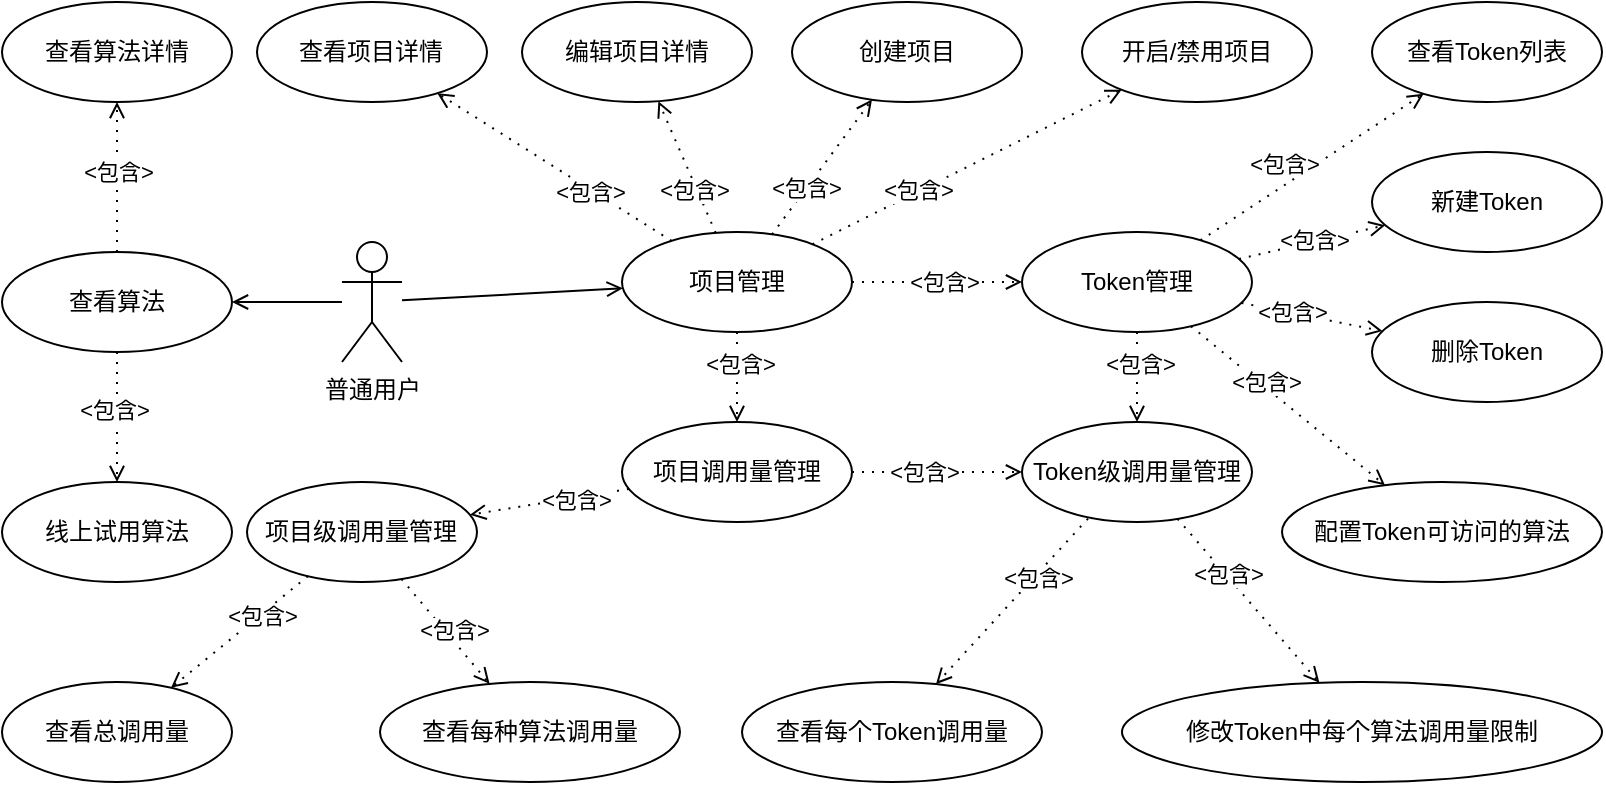 <mxfile version="21.3.3" type="github">
  <diagram name="第 1 页" id="ZDW71rIchksKYJLWWfzp">
    <mxGraphModel dx="2012" dy="610" grid="1" gridSize="10" guides="1" tooltips="1" connect="1" arrows="1" fold="1" page="1" pageScale="1" pageWidth="827" pageHeight="1169" math="0" shadow="0">
      <root>
        <mxCell id="0" />
        <mxCell id="1" parent="0" />
        <mxCell id="UyQQb7nO0WOSDgsdFY6E-3" value="" style="rounded=0;orthogonalLoop=1;jettySize=auto;html=1;endArrow=open;endFill=0;" edge="1" parent="1" source="UyQQb7nO0WOSDgsdFY6E-1" target="UyQQb7nO0WOSDgsdFY6E-2">
          <mxGeometry relative="1" as="geometry" />
        </mxCell>
        <mxCell id="UyQQb7nO0WOSDgsdFY6E-1" value="普通用户" style="shape=umlActor;verticalLabelPosition=bottom;verticalAlign=top;html=1;outlineConnect=0;" vertex="1" parent="1">
          <mxGeometry x="130" y="230" width="30" height="60" as="geometry" />
        </mxCell>
        <mxCell id="UyQQb7nO0WOSDgsdFY6E-44" value="" style="rounded=0;orthogonalLoop=1;jettySize=auto;html=1;dashed=1;dashPattern=1 4;endArrow=open;endFill=0;" edge="1" parent="1" source="UyQQb7nO0WOSDgsdFY6E-2" target="UyQQb7nO0WOSDgsdFY6E-43">
          <mxGeometry relative="1" as="geometry" />
        </mxCell>
        <mxCell id="UyQQb7nO0WOSDgsdFY6E-45" value="&amp;lt;包含&amp;gt;" style="edgeLabel;html=1;align=center;verticalAlign=middle;resizable=0;points=[];" vertex="1" connectable="0" parent="UyQQb7nO0WOSDgsdFY6E-44">
          <mxGeometry x="-0.311" y="1" relative="1" as="geometry">
            <mxPoint x="16" y="1" as="offset" />
          </mxGeometry>
        </mxCell>
        <mxCell id="UyQQb7nO0WOSDgsdFY6E-2" value="&lt;p style=&quot;line-height: 100%;&quot;&gt;项目管理&lt;/p&gt;" style="ellipse;whiteSpace=wrap;html=1;verticalAlign=top;" vertex="1" parent="1">
          <mxGeometry x="270" y="225" width="115" height="50" as="geometry" />
        </mxCell>
        <mxCell id="UyQQb7nO0WOSDgsdFY6E-43" value="&lt;p style=&quot;line-height: 100%;&quot;&gt;Token管理&lt;/p&gt;" style="ellipse;whiteSpace=wrap;html=1;verticalAlign=top;" vertex="1" parent="1">
          <mxGeometry x="470" y="225" width="115" height="50" as="geometry" />
        </mxCell>
        <mxCell id="UyQQb7nO0WOSDgsdFY6E-48" value="" style="rounded=0;orthogonalLoop=1;jettySize=auto;html=1;dashed=1;dashPattern=1 4;endArrow=open;endFill=0;" edge="1" target="UyQQb7nO0WOSDgsdFY6E-50" parent="1" source="UyQQb7nO0WOSDgsdFY6E-2">
          <mxGeometry relative="1" as="geometry">
            <mxPoint x="399.998" y="393" as="sourcePoint" />
          </mxGeometry>
        </mxCell>
        <mxCell id="UyQQb7nO0WOSDgsdFY6E-49" value="&amp;lt;包含&amp;gt;" style="edgeLabel;html=1;align=center;verticalAlign=middle;resizable=0;points=[];" vertex="1" connectable="0" parent="UyQQb7nO0WOSDgsdFY6E-48">
          <mxGeometry x="-0.311" y="1" relative="1" as="geometry">
            <mxPoint as="offset" />
          </mxGeometry>
        </mxCell>
        <mxCell id="UyQQb7nO0WOSDgsdFY6E-50" value="&lt;p style=&quot;line-height: 100%;&quot;&gt;查看项目详情&lt;/p&gt;" style="ellipse;whiteSpace=wrap;html=1;verticalAlign=top;" vertex="1" parent="1">
          <mxGeometry x="87.498" y="110" width="115" height="50" as="geometry" />
        </mxCell>
        <mxCell id="UyQQb7nO0WOSDgsdFY6E-51" value="" style="rounded=0;orthogonalLoop=1;jettySize=auto;html=1;dashed=1;dashPattern=1 4;endArrow=open;endFill=0;" edge="1" target="UyQQb7nO0WOSDgsdFY6E-53" parent="1" source="UyQQb7nO0WOSDgsdFY6E-2">
          <mxGeometry relative="1" as="geometry">
            <mxPoint x="330.228" y="413" as="sourcePoint" />
          </mxGeometry>
        </mxCell>
        <mxCell id="UyQQb7nO0WOSDgsdFY6E-52" value="&amp;lt;包含&amp;gt;" style="edgeLabel;html=1;align=center;verticalAlign=middle;resizable=0;points=[];" vertex="1" connectable="0" parent="UyQQb7nO0WOSDgsdFY6E-51">
          <mxGeometry x="-0.311" y="1" relative="1" as="geometry">
            <mxPoint as="offset" />
          </mxGeometry>
        </mxCell>
        <mxCell id="UyQQb7nO0WOSDgsdFY6E-53" value="&lt;p style=&quot;line-height: 100%;&quot;&gt;项目调用量管理&lt;/p&gt;" style="ellipse;whiteSpace=wrap;html=1;verticalAlign=top;" vertex="1" parent="1">
          <mxGeometry x="269.998" y="320" width="115" height="50" as="geometry" />
        </mxCell>
        <mxCell id="UyQQb7nO0WOSDgsdFY6E-54" value="" style="rounded=0;orthogonalLoop=1;jettySize=auto;html=1;dashed=1;dashPattern=1 4;endArrow=open;endFill=0;" edge="1" target="UyQQb7nO0WOSDgsdFY6E-56" parent="1" source="UyQQb7nO0WOSDgsdFY6E-53">
          <mxGeometry relative="1" as="geometry">
            <mxPoint x="273.228" y="483" as="sourcePoint" />
          </mxGeometry>
        </mxCell>
        <mxCell id="UyQQb7nO0WOSDgsdFY6E-55" value="&amp;lt;包含&amp;gt;" style="edgeLabel;html=1;align=center;verticalAlign=middle;resizable=0;points=[];" vertex="1" connectable="0" parent="UyQQb7nO0WOSDgsdFY6E-54">
          <mxGeometry x="-0.311" y="1" relative="1" as="geometry">
            <mxPoint as="offset" />
          </mxGeometry>
        </mxCell>
        <mxCell id="UyQQb7nO0WOSDgsdFY6E-56" value="&lt;p style=&quot;line-height: 100%;&quot;&gt;项目级调用量管理&lt;/p&gt;" style="ellipse;whiteSpace=wrap;html=1;verticalAlign=top;" vertex="1" parent="1">
          <mxGeometry x="82.498" y="350" width="115" height="50" as="geometry" />
        </mxCell>
        <mxCell id="UyQQb7nO0WOSDgsdFY6E-57" value="" style="rounded=0;orthogonalLoop=1;jettySize=auto;html=1;dashed=1;dashPattern=1 4;endArrow=open;endFill=0;" edge="1" target="UyQQb7nO0WOSDgsdFY6E-59" parent="1" source="UyQQb7nO0WOSDgsdFY6E-53">
          <mxGeometry relative="1" as="geometry">
            <mxPoint x="520.228" y="423" as="sourcePoint" />
          </mxGeometry>
        </mxCell>
        <mxCell id="UyQQb7nO0WOSDgsdFY6E-58" value="&amp;lt;包含&amp;gt;" style="edgeLabel;html=1;align=center;verticalAlign=middle;resizable=0;points=[];" vertex="1" connectable="0" parent="UyQQb7nO0WOSDgsdFY6E-57">
          <mxGeometry x="-0.311" y="1" relative="1" as="geometry">
            <mxPoint x="6" y="1" as="offset" />
          </mxGeometry>
        </mxCell>
        <mxCell id="UyQQb7nO0WOSDgsdFY6E-59" value="&lt;p style=&quot;line-height: 100%;&quot;&gt;Token级调用量管理&lt;/p&gt;" style="ellipse;whiteSpace=wrap;html=1;verticalAlign=top;" vertex="1" parent="1">
          <mxGeometry x="469.998" y="320" width="115" height="50" as="geometry" />
        </mxCell>
        <mxCell id="UyQQb7nO0WOSDgsdFY6E-60" value="" style="rounded=0;orthogonalLoop=1;jettySize=auto;html=1;dashed=1;dashPattern=1 4;endArrow=open;endFill=0;" edge="1" target="UyQQb7nO0WOSDgsdFY6E-62" parent="1" source="UyQQb7nO0WOSDgsdFY6E-2">
          <mxGeometry relative="1" as="geometry">
            <mxPoint x="100.228" y="83" as="sourcePoint" />
          </mxGeometry>
        </mxCell>
        <mxCell id="UyQQb7nO0WOSDgsdFY6E-61" value="&amp;lt;包含&amp;gt;" style="edgeLabel;html=1;align=center;verticalAlign=middle;resizable=0;points=[];" vertex="1" connectable="0" parent="UyQQb7nO0WOSDgsdFY6E-60">
          <mxGeometry x="-0.311" y="1" relative="1" as="geometry">
            <mxPoint as="offset" />
          </mxGeometry>
        </mxCell>
        <mxCell id="UyQQb7nO0WOSDgsdFY6E-62" value="&lt;p style=&quot;line-height: 100%;&quot;&gt;编辑项目详情&lt;/p&gt;" style="ellipse;whiteSpace=wrap;html=1;verticalAlign=top;" vertex="1" parent="1">
          <mxGeometry x="219.998" y="110" width="115" height="50" as="geometry" />
        </mxCell>
        <mxCell id="UyQQb7nO0WOSDgsdFY6E-63" value="" style="rounded=0;orthogonalLoop=1;jettySize=auto;html=1;dashed=1;dashPattern=1 4;endArrow=open;endFill=0;" edge="1" target="UyQQb7nO0WOSDgsdFY6E-65" parent="1" source="UyQQb7nO0WOSDgsdFY6E-2">
          <mxGeometry relative="1" as="geometry">
            <mxPoint x="178.228" y="83" as="sourcePoint" />
          </mxGeometry>
        </mxCell>
        <mxCell id="UyQQb7nO0WOSDgsdFY6E-64" value="&amp;lt;包含&amp;gt;" style="edgeLabel;html=1;align=center;verticalAlign=middle;resizable=0;points=[];" vertex="1" connectable="0" parent="UyQQb7nO0WOSDgsdFY6E-63">
          <mxGeometry x="-0.311" y="1" relative="1" as="geometry">
            <mxPoint as="offset" />
          </mxGeometry>
        </mxCell>
        <mxCell id="UyQQb7nO0WOSDgsdFY6E-65" value="&lt;p style=&quot;line-height: 100%;&quot;&gt;创建项目&lt;/p&gt;" style="ellipse;whiteSpace=wrap;html=1;verticalAlign=top;" vertex="1" parent="1">
          <mxGeometry x="354.998" y="110" width="115" height="50" as="geometry" />
        </mxCell>
        <mxCell id="UyQQb7nO0WOSDgsdFY6E-66" value="" style="rounded=0;orthogonalLoop=1;jettySize=auto;html=1;dashed=1;dashPattern=1 4;endArrow=open;endFill=0;" edge="1" target="UyQQb7nO0WOSDgsdFY6E-68" parent="1" source="UyQQb7nO0WOSDgsdFY6E-2">
          <mxGeometry relative="1" as="geometry">
            <mxPoint x="299.228" y="83" as="sourcePoint" />
          </mxGeometry>
        </mxCell>
        <mxCell id="UyQQb7nO0WOSDgsdFY6E-67" value="&amp;lt;包含&amp;gt;" style="edgeLabel;html=1;align=center;verticalAlign=middle;resizable=0;points=[];" vertex="1" connectable="0" parent="UyQQb7nO0WOSDgsdFY6E-66">
          <mxGeometry x="-0.311" y="1" relative="1" as="geometry">
            <mxPoint as="offset" />
          </mxGeometry>
        </mxCell>
        <mxCell id="UyQQb7nO0WOSDgsdFY6E-68" value="&lt;p style=&quot;line-height: 100%;&quot;&gt;开启/禁用项目&lt;/p&gt;" style="ellipse;whiteSpace=wrap;html=1;verticalAlign=top;" vertex="1" parent="1">
          <mxGeometry x="499.998" y="110" width="115" height="50" as="geometry" />
        </mxCell>
        <mxCell id="UyQQb7nO0WOSDgsdFY6E-69" value="" style="rounded=0;orthogonalLoop=1;jettySize=auto;html=1;dashed=1;dashPattern=1 4;endArrow=open;endFill=0;" edge="1" parent="1" source="UyQQb7nO0WOSDgsdFY6E-43" target="UyQQb7nO0WOSDgsdFY6E-59">
          <mxGeometry relative="1" as="geometry">
            <mxPoint x="440" y="300" as="sourcePoint" />
            <mxPoint x="535" y="300" as="targetPoint" />
          </mxGeometry>
        </mxCell>
        <mxCell id="UyQQb7nO0WOSDgsdFY6E-70" value="&amp;lt;包含&amp;gt;" style="edgeLabel;html=1;align=center;verticalAlign=middle;resizable=0;points=[];" vertex="1" connectable="0" parent="UyQQb7nO0WOSDgsdFY6E-69">
          <mxGeometry x="-0.311" y="1" relative="1" as="geometry">
            <mxPoint as="offset" />
          </mxGeometry>
        </mxCell>
        <mxCell id="UyQQb7nO0WOSDgsdFY6E-71" value="" style="rounded=0;orthogonalLoop=1;jettySize=auto;html=1;dashed=1;dashPattern=1 4;endArrow=open;endFill=0;" edge="1" target="UyQQb7nO0WOSDgsdFY6E-73" parent="1" source="UyQQb7nO0WOSDgsdFY6E-56">
          <mxGeometry relative="1" as="geometry">
            <mxPoint x="70.228" y="473" as="sourcePoint" />
          </mxGeometry>
        </mxCell>
        <mxCell id="UyQQb7nO0WOSDgsdFY6E-72" value="&amp;lt;包含&amp;gt;" style="edgeLabel;html=1;align=center;verticalAlign=middle;resizable=0;points=[];" vertex="1" connectable="0" parent="UyQQb7nO0WOSDgsdFY6E-71">
          <mxGeometry x="-0.311" y="1" relative="1" as="geometry">
            <mxPoint as="offset" />
          </mxGeometry>
        </mxCell>
        <mxCell id="UyQQb7nO0WOSDgsdFY6E-73" value="&lt;p style=&quot;line-height: 100%;&quot;&gt;查看总调用量&lt;/p&gt;" style="ellipse;whiteSpace=wrap;html=1;verticalAlign=top;" vertex="1" parent="1">
          <mxGeometry x="-40.002" y="450" width="115" height="50" as="geometry" />
        </mxCell>
        <mxCell id="UyQQb7nO0WOSDgsdFY6E-74" value="" style="rounded=0;orthogonalLoop=1;jettySize=auto;html=1;dashed=1;dashPattern=1 4;endArrow=open;endFill=0;" edge="1" target="UyQQb7nO0WOSDgsdFY6E-76" parent="1" source="UyQQb7nO0WOSDgsdFY6E-56">
          <mxGeometry relative="1" as="geometry">
            <mxPoint x="400.228" y="513" as="sourcePoint" />
          </mxGeometry>
        </mxCell>
        <mxCell id="UyQQb7nO0WOSDgsdFY6E-75" value="&amp;lt;包含&amp;gt;" style="edgeLabel;html=1;align=center;verticalAlign=middle;resizable=0;points=[];" vertex="1" connectable="0" parent="UyQQb7nO0WOSDgsdFY6E-74">
          <mxGeometry x="-0.311" y="1" relative="1" as="geometry">
            <mxPoint x="10" y="8" as="offset" />
          </mxGeometry>
        </mxCell>
        <mxCell id="UyQQb7nO0WOSDgsdFY6E-76" value="&lt;p style=&quot;line-height: 100%;&quot;&gt;查看每种算法调用量&lt;/p&gt;" style="ellipse;whiteSpace=wrap;html=1;verticalAlign=top;" vertex="1" parent="1">
          <mxGeometry x="149" y="450" width="150" height="50" as="geometry" />
        </mxCell>
        <mxCell id="UyQQb7nO0WOSDgsdFY6E-77" value="" style="rounded=0;orthogonalLoop=1;jettySize=auto;html=1;dashed=1;dashPattern=1 4;exitX=0.287;exitY=0.966;exitDx=0;exitDy=0;exitPerimeter=0;endArrow=open;endFill=0;" edge="1" target="UyQQb7nO0WOSDgsdFY6E-79" parent="1" source="UyQQb7nO0WOSDgsdFY6E-59">
          <mxGeometry relative="1" as="geometry">
            <mxPoint x="313.228" y="553" as="sourcePoint" />
          </mxGeometry>
        </mxCell>
        <mxCell id="UyQQb7nO0WOSDgsdFY6E-78" value="&amp;lt;包含&amp;gt;" style="edgeLabel;html=1;align=center;verticalAlign=middle;resizable=0;points=[];" vertex="1" connectable="0" parent="UyQQb7nO0WOSDgsdFY6E-77">
          <mxGeometry x="-0.311" y="1" relative="1" as="geometry">
            <mxPoint as="offset" />
          </mxGeometry>
        </mxCell>
        <mxCell id="UyQQb7nO0WOSDgsdFY6E-79" value="&lt;p style=&quot;line-height: 100%;&quot;&gt;查看每个Token调用量&lt;br&gt;&lt;/p&gt;" style="ellipse;whiteSpace=wrap;html=1;verticalAlign=top;" vertex="1" parent="1">
          <mxGeometry x="330" y="450" width="150" height="50" as="geometry" />
        </mxCell>
        <mxCell id="UyQQb7nO0WOSDgsdFY6E-80" value="" style="rounded=0;orthogonalLoop=1;jettySize=auto;html=1;dashed=1;dashPattern=1 4;endArrow=open;endFill=0;" edge="1" target="UyQQb7nO0WOSDgsdFY6E-82" parent="1" source="UyQQb7nO0WOSDgsdFY6E-59">
          <mxGeometry relative="1" as="geometry">
            <mxPoint x="530.228" y="473" as="sourcePoint" />
          </mxGeometry>
        </mxCell>
        <mxCell id="UyQQb7nO0WOSDgsdFY6E-81" value="&amp;lt;包含&amp;gt;" style="edgeLabel;html=1;align=center;verticalAlign=middle;resizable=0;points=[];" vertex="1" connectable="0" parent="UyQQb7nO0WOSDgsdFY6E-80">
          <mxGeometry x="-0.311" y="1" relative="1" as="geometry">
            <mxPoint as="offset" />
          </mxGeometry>
        </mxCell>
        <mxCell id="UyQQb7nO0WOSDgsdFY6E-82" value="&lt;p style=&quot;line-height: 100%;&quot;&gt;修改Token中每个算法调用量限制&lt;/p&gt;" style="ellipse;whiteSpace=wrap;html=1;verticalAlign=top;" vertex="1" parent="1">
          <mxGeometry x="520" y="450" width="240" height="50" as="geometry" />
        </mxCell>
        <mxCell id="UyQQb7nO0WOSDgsdFY6E-83" value="" style="rounded=0;orthogonalLoop=1;jettySize=auto;html=1;dashed=1;dashPattern=1 4;endArrow=open;endFill=0;" edge="1" target="UyQQb7nO0WOSDgsdFY6E-85" parent="1" source="UyQQb7nO0WOSDgsdFY6E-43">
          <mxGeometry relative="1" as="geometry">
            <mxPoint x="630.228" y="353" as="sourcePoint" />
          </mxGeometry>
        </mxCell>
        <mxCell id="UyQQb7nO0WOSDgsdFY6E-84" value="&amp;lt;包含&amp;gt;" style="edgeLabel;html=1;align=center;verticalAlign=middle;resizable=0;points=[];" vertex="1" connectable="0" parent="UyQQb7nO0WOSDgsdFY6E-83">
          <mxGeometry x="-0.311" y="1" relative="1" as="geometry">
            <mxPoint x="3" y="1" as="offset" />
          </mxGeometry>
        </mxCell>
        <mxCell id="UyQQb7nO0WOSDgsdFY6E-85" value="&lt;p style=&quot;line-height: 100%;&quot;&gt;配置Token可访问的算法&lt;/p&gt;" style="ellipse;whiteSpace=wrap;html=1;verticalAlign=top;" vertex="1" parent="1">
          <mxGeometry x="600" y="350" width="160" height="50" as="geometry" />
        </mxCell>
        <mxCell id="UyQQb7nO0WOSDgsdFY6E-86" value="" style="rounded=0;orthogonalLoop=1;jettySize=auto;html=1;dashed=1;dashPattern=1 4;endArrow=open;endFill=0;" edge="1" target="UyQQb7nO0WOSDgsdFY6E-88" parent="1" source="UyQQb7nO0WOSDgsdFY6E-43">
          <mxGeometry relative="1" as="geometry">
            <mxPoint x="559.998" y="203" as="sourcePoint" />
          </mxGeometry>
        </mxCell>
        <mxCell id="UyQQb7nO0WOSDgsdFY6E-87" value="&amp;lt;包含&amp;gt;" style="edgeLabel;html=1;align=center;verticalAlign=middle;resizable=0;points=[];" vertex="1" connectable="0" parent="UyQQb7nO0WOSDgsdFY6E-86">
          <mxGeometry x="-0.311" y="1" relative="1" as="geometry">
            <mxPoint x="4" y="-12" as="offset" />
          </mxGeometry>
        </mxCell>
        <mxCell id="UyQQb7nO0WOSDgsdFY6E-88" value="&lt;p style=&quot;line-height: 100%;&quot;&gt;查看Token列表&lt;/p&gt;" style="ellipse;whiteSpace=wrap;html=1;verticalAlign=top;" vertex="1" parent="1">
          <mxGeometry x="644.998" y="110" width="115" height="50" as="geometry" />
        </mxCell>
        <mxCell id="UyQQb7nO0WOSDgsdFY6E-89" value="" style="rounded=0;orthogonalLoop=1;jettySize=auto;html=1;dashed=1;dashPattern=1 4;endArrow=open;endFill=0;" edge="1" target="UyQQb7nO0WOSDgsdFY6E-91" parent="1" source="UyQQb7nO0WOSDgsdFY6E-43">
          <mxGeometry relative="1" as="geometry">
            <mxPoint x="560" y="293" as="sourcePoint" />
          </mxGeometry>
        </mxCell>
        <mxCell id="UyQQb7nO0WOSDgsdFY6E-90" value="&amp;lt;包含&amp;gt;" style="edgeLabel;html=1;align=center;verticalAlign=middle;resizable=0;points=[];" vertex="1" connectable="0" parent="UyQQb7nO0WOSDgsdFY6E-89">
          <mxGeometry x="-0.311" y="1" relative="1" as="geometry">
            <mxPoint x="12" y="-3" as="offset" />
          </mxGeometry>
        </mxCell>
        <mxCell id="UyQQb7nO0WOSDgsdFY6E-91" value="&lt;p style=&quot;line-height: 100%;&quot;&gt;新建Token&lt;/p&gt;" style="ellipse;whiteSpace=wrap;html=1;verticalAlign=top;" vertex="1" parent="1">
          <mxGeometry x="645" y="185" width="115" height="50" as="geometry" />
        </mxCell>
        <mxCell id="UyQQb7nO0WOSDgsdFY6E-92" value="" style="rounded=0;orthogonalLoop=1;jettySize=auto;html=1;dashed=1;dashPattern=1 4;endArrow=open;endFill=0;" edge="1" target="UyQQb7nO0WOSDgsdFY6E-94" parent="1" source="UyQQb7nO0WOSDgsdFY6E-43">
          <mxGeometry relative="1" as="geometry">
            <mxPoint x="610" y="313" as="sourcePoint" />
          </mxGeometry>
        </mxCell>
        <mxCell id="UyQQb7nO0WOSDgsdFY6E-93" value="&amp;lt;包含&amp;gt;" style="edgeLabel;html=1;align=center;verticalAlign=middle;resizable=0;points=[];" vertex="1" connectable="0" parent="UyQQb7nO0WOSDgsdFY6E-92">
          <mxGeometry x="-0.311" y="1" relative="1" as="geometry">
            <mxPoint as="offset" />
          </mxGeometry>
        </mxCell>
        <mxCell id="UyQQb7nO0WOSDgsdFY6E-94" value="&lt;p style=&quot;line-height: 100%;&quot;&gt;删除Token&lt;/p&gt;" style="ellipse;whiteSpace=wrap;html=1;verticalAlign=top;" vertex="1" parent="1">
          <mxGeometry x="645" y="260" width="115" height="50" as="geometry" />
        </mxCell>
        <mxCell id="UyQQb7nO0WOSDgsdFY6E-98" value="" style="rounded=0;orthogonalLoop=1;jettySize=auto;html=1;endArrow=open;endFill=0;" edge="1" target="UyQQb7nO0WOSDgsdFY6E-100" parent="1" source="UyQQb7nO0WOSDgsdFY6E-1">
          <mxGeometry relative="1" as="geometry">
            <mxPoint x="-232" y="293" as="sourcePoint" />
          </mxGeometry>
        </mxCell>
        <mxCell id="UyQQb7nO0WOSDgsdFY6E-100" value="&lt;p style=&quot;line-height: 100%;&quot;&gt;查看算法&lt;/p&gt;" style="ellipse;whiteSpace=wrap;html=1;verticalAlign=top;" vertex="1" parent="1">
          <mxGeometry x="-40" y="235" width="115" height="50" as="geometry" />
        </mxCell>
        <mxCell id="UyQQb7nO0WOSDgsdFY6E-101" value="" style="rounded=0;orthogonalLoop=1;jettySize=auto;html=1;dashed=1;dashPattern=1 4;endArrow=open;endFill=0;" edge="1" target="UyQQb7nO0WOSDgsdFY6E-103" parent="1" source="UyQQb7nO0WOSDgsdFY6E-100">
          <mxGeometry relative="1" as="geometry">
            <mxPoint x="-30.263" y="359.998" as="sourcePoint" />
          </mxGeometry>
        </mxCell>
        <mxCell id="UyQQb7nO0WOSDgsdFY6E-102" value="&amp;lt;包含&amp;gt;" style="edgeLabel;html=1;align=center;verticalAlign=middle;resizable=0;points=[];" vertex="1" connectable="0" parent="UyQQb7nO0WOSDgsdFY6E-101">
          <mxGeometry x="-0.311" y="1" relative="1" as="geometry">
            <mxPoint x="-3" y="6" as="offset" />
          </mxGeometry>
        </mxCell>
        <mxCell id="UyQQb7nO0WOSDgsdFY6E-103" value="&lt;p style=&quot;line-height: 100%;&quot;&gt;线上试用算法&lt;/p&gt;" style="ellipse;whiteSpace=wrap;html=1;verticalAlign=top;" vertex="1" parent="1">
          <mxGeometry x="-40" y="350" width="115" height="50" as="geometry" />
        </mxCell>
        <mxCell id="UyQQb7nO0WOSDgsdFY6E-104" value="" style="rounded=0;orthogonalLoop=1;jettySize=auto;html=1;dashed=1;dashPattern=1 4;endArrow=open;endFill=0;" edge="1" target="UyQQb7nO0WOSDgsdFY6E-106" parent="1" source="UyQQb7nO0WOSDgsdFY6E-100">
          <mxGeometry relative="1" as="geometry">
            <mxPoint x="-413" y="460" as="sourcePoint" />
          </mxGeometry>
        </mxCell>
        <mxCell id="UyQQb7nO0WOSDgsdFY6E-105" value="&amp;lt;包含&amp;gt;" style="edgeLabel;html=1;align=center;verticalAlign=middle;resizable=0;points=[];" vertex="1" connectable="0" parent="UyQQb7nO0WOSDgsdFY6E-104">
          <mxGeometry x="-0.311" y="1" relative="1" as="geometry">
            <mxPoint x="1" y="-14" as="offset" />
          </mxGeometry>
        </mxCell>
        <mxCell id="UyQQb7nO0WOSDgsdFY6E-106" value="&lt;p style=&quot;line-height: 100%;&quot;&gt;查看算法详情&lt;/p&gt;" style="ellipse;whiteSpace=wrap;html=1;verticalAlign=top;" vertex="1" parent="1">
          <mxGeometry x="-40" y="110" width="115" height="50" as="geometry" />
        </mxCell>
      </root>
    </mxGraphModel>
  </diagram>
</mxfile>
